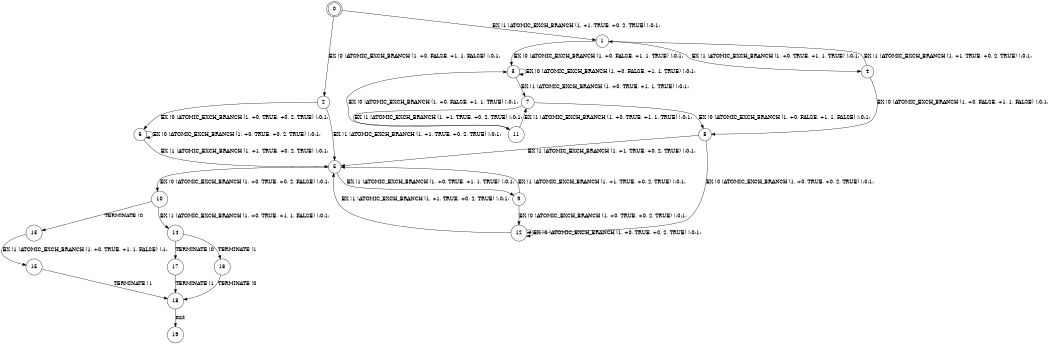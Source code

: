 digraph BCG {
size = "7, 10.5";
center = TRUE;
node [shape = circle];
0 [peripheries = 2];
0 -> 1 [label = "EX !1 !ATOMIC_EXCH_BRANCH (1, +1, TRUE, +0, 2, TRUE) !:0:1:"];
0 -> 2 [label = "EX !0 !ATOMIC_EXCH_BRANCH (1, +0, FALSE, +1, 1, FALSE) !:0:1:"];
1 -> 3 [label = "EX !0 !ATOMIC_EXCH_BRANCH (1, +0, FALSE, +1, 1, TRUE) !:0:1:"];
1 -> 4 [label = "EX !1 !ATOMIC_EXCH_BRANCH (1, +0, TRUE, +1, 1, TRUE) !:0:1:"];
2 -> 5 [label = "EX !1 !ATOMIC_EXCH_BRANCH (1, +1, TRUE, +0, 2, TRUE) !:0:1:"];
2 -> 6 [label = "EX !0 !ATOMIC_EXCH_BRANCH (1, +0, TRUE, +0, 2, TRUE) !:0:1:"];
3 -> 7 [label = "EX !1 !ATOMIC_EXCH_BRANCH (1, +0, TRUE, +1, 1, TRUE) !:0:1:"];
3 -> 3 [label = "EX !0 !ATOMIC_EXCH_BRANCH (1, +0, FALSE, +1, 1, TRUE) !:0:1:"];
4 -> 8 [label = "EX !0 !ATOMIC_EXCH_BRANCH (1, +0, FALSE, +1, 1, FALSE) !:0:1:"];
4 -> 1 [label = "EX !1 !ATOMIC_EXCH_BRANCH (1, +1, TRUE, +0, 2, TRUE) !:0:1:"];
5 -> 9 [label = "EX !1 !ATOMIC_EXCH_BRANCH (1, +0, TRUE, +1, 1, TRUE) !:0:1:"];
5 -> 10 [label = "EX !0 !ATOMIC_EXCH_BRANCH (1, +0, TRUE, +0, 2, FALSE) !:0:1:"];
6 -> 5 [label = "EX !1 !ATOMIC_EXCH_BRANCH (1, +1, TRUE, +0, 2, TRUE) !:0:1:"];
6 -> 6 [label = "EX !0 !ATOMIC_EXCH_BRANCH (1, +0, TRUE, +0, 2, TRUE) !:0:1:"];
7 -> 11 [label = "EX !1 !ATOMIC_EXCH_BRANCH (1, +1, TRUE, +0, 2, TRUE) !:0:1:"];
7 -> 8 [label = "EX !0 !ATOMIC_EXCH_BRANCH (1, +0, FALSE, +1, 1, FALSE) !:0:1:"];
8 -> 5 [label = "EX !1 !ATOMIC_EXCH_BRANCH (1, +1, TRUE, +0, 2, TRUE) !:0:1:"];
8 -> 12 [label = "EX !0 !ATOMIC_EXCH_BRANCH (1, +0, TRUE, +0, 2, TRUE) !:0:1:"];
9 -> 5 [label = "EX !1 !ATOMIC_EXCH_BRANCH (1, +1, TRUE, +0, 2, TRUE) !:0:1:"];
9 -> 12 [label = "EX !0 !ATOMIC_EXCH_BRANCH (1, +0, TRUE, +0, 2, TRUE) !:0:1:"];
10 -> 13 [label = "TERMINATE !0"];
10 -> 14 [label = "EX !1 !ATOMIC_EXCH_BRANCH (1, +0, TRUE, +1, 1, FALSE) !:0:1:"];
11 -> 7 [label = "EX !1 !ATOMIC_EXCH_BRANCH (1, +0, TRUE, +1, 1, TRUE) !:0:1:"];
11 -> 3 [label = "EX !0 !ATOMIC_EXCH_BRANCH (1, +0, FALSE, +1, 1, TRUE) !:0:1:"];
12 -> 5 [label = "EX !1 !ATOMIC_EXCH_BRANCH (1, +1, TRUE, +0, 2, TRUE) !:0:1:"];
12 -> 12 [label = "EX !0 !ATOMIC_EXCH_BRANCH (1, +0, TRUE, +0, 2, TRUE) !:0:1:"];
13 -> 15 [label = "EX !1 !ATOMIC_EXCH_BRANCH (1, +0, TRUE, +1, 1, FALSE) !:1:"];
14 -> 16 [label = "TERMINATE !1"];
14 -> 17 [label = "TERMINATE !0"];
15 -> 18 [label = "TERMINATE !1"];
16 -> 18 [label = "TERMINATE !0"];
17 -> 18 [label = "TERMINATE !1"];
18 -> 19 [label = "exit"];
}
